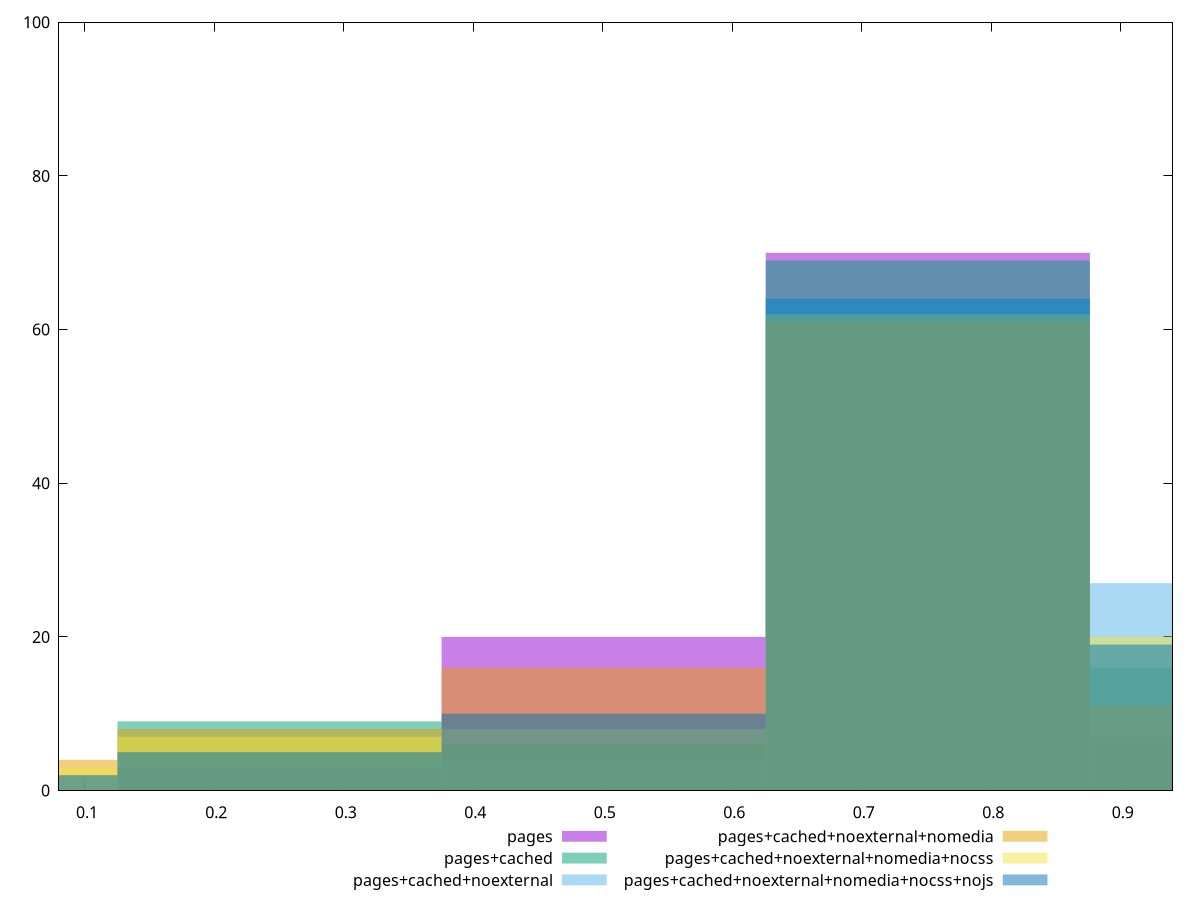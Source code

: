 reset

$pages <<EOF
0.5006770142521724 20
0.7510155213782586 70
0.2503385071260862 3
1.0013540285043447 7
EOF

$pagesCached <<EOF
0.5006770142521724 6
1.0013540285043447 16
0.7510155213782586 69
0.2503385071260862 9
EOF

$pagesCachedNoexternal <<EOF
0.7510155213782586 64
1.0013540285043447 27
0.5006770142521724 4
0.2503385071260862 3
0 2
EOF

$pagesCachedNoexternalNomedia <<EOF
0.5006770142521724 16
0.7510155213782586 61
0.2503385071260862 8
0 4
1.0013540285043447 11
EOF

$pagesCachedNoexternalNomediaNocss <<EOF
0.5006770142521724 8
0.7510155213782586 62
1.0013540285043447 20
0.2503385071260862 7
0 3
EOF

$pagesCachedNoexternalNomediaNocssNojs <<EOF
0.7510155213782586 64
0.5006770142521724 10
1.0013540285043447 19
0.2503385071260862 5
0 2
EOF

set key outside below
set boxwidth 0.2503385071260862
set xrange [0.08:0.94]
set yrange [0:100]
set trange [0:100]
set style fill transparent solid 0.5 noborder
set terminal svg size 640, 540 enhanced background rgb 'white'
set output "reprap/first-contentful-paint/comparison/histogram/all_score.svg"

plot $pages title "pages" with boxes, \
     $pagesCached title "pages+cached" with boxes, \
     $pagesCachedNoexternal title "pages+cached+noexternal" with boxes, \
     $pagesCachedNoexternalNomedia title "pages+cached+noexternal+nomedia" with boxes, \
     $pagesCachedNoexternalNomediaNocss title "pages+cached+noexternal+nomedia+nocss" with boxes, \
     $pagesCachedNoexternalNomediaNocssNojs title "pages+cached+noexternal+nomedia+nocss+nojs" with boxes

reset
